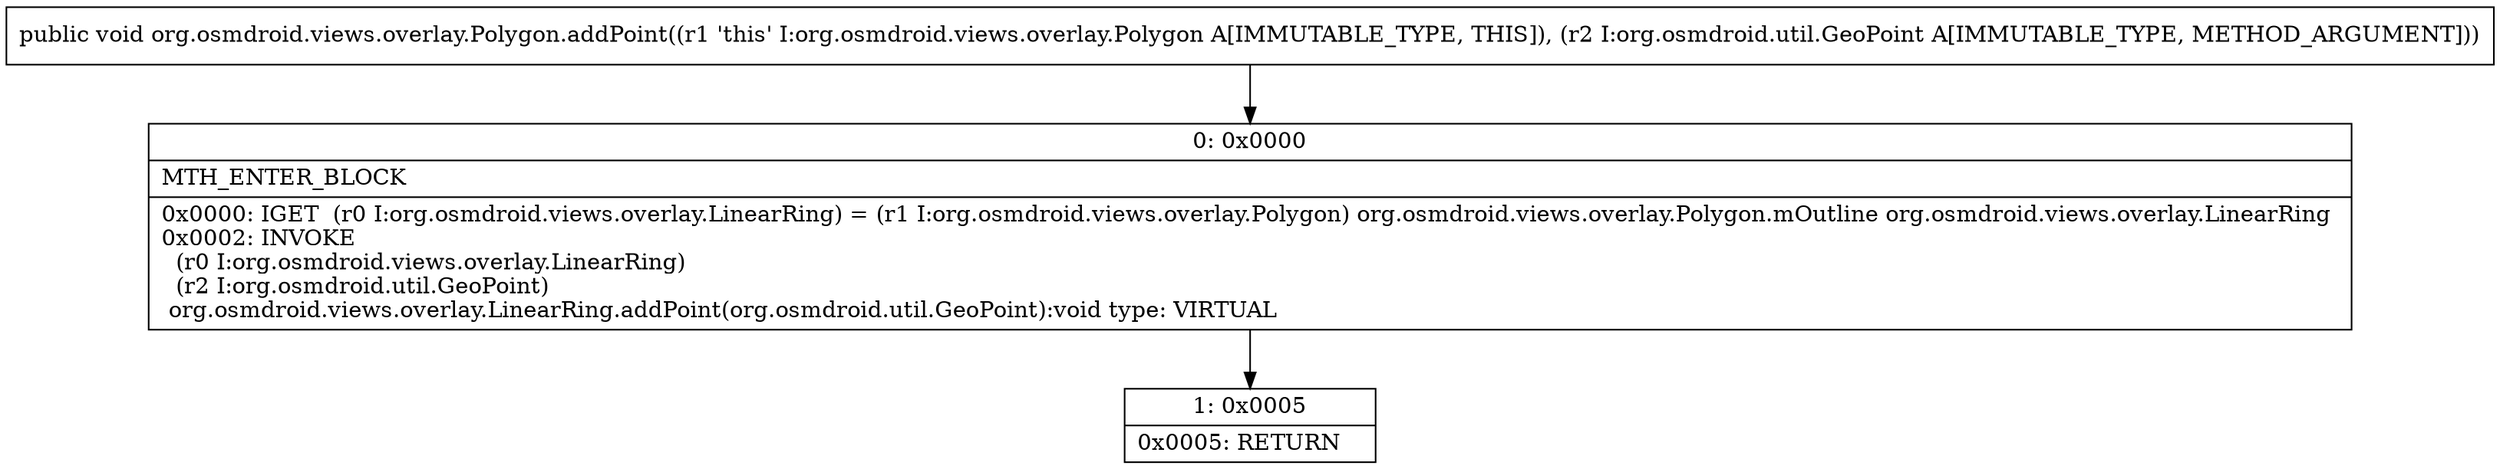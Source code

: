 digraph "CFG fororg.osmdroid.views.overlay.Polygon.addPoint(Lorg\/osmdroid\/util\/GeoPoint;)V" {
Node_0 [shape=record,label="{0\:\ 0x0000|MTH_ENTER_BLOCK\l|0x0000: IGET  (r0 I:org.osmdroid.views.overlay.LinearRing) = (r1 I:org.osmdroid.views.overlay.Polygon) org.osmdroid.views.overlay.Polygon.mOutline org.osmdroid.views.overlay.LinearRing \l0x0002: INVOKE  \l  (r0 I:org.osmdroid.views.overlay.LinearRing)\l  (r2 I:org.osmdroid.util.GeoPoint)\l org.osmdroid.views.overlay.LinearRing.addPoint(org.osmdroid.util.GeoPoint):void type: VIRTUAL \l}"];
Node_1 [shape=record,label="{1\:\ 0x0005|0x0005: RETURN   \l}"];
MethodNode[shape=record,label="{public void org.osmdroid.views.overlay.Polygon.addPoint((r1 'this' I:org.osmdroid.views.overlay.Polygon A[IMMUTABLE_TYPE, THIS]), (r2 I:org.osmdroid.util.GeoPoint A[IMMUTABLE_TYPE, METHOD_ARGUMENT])) }"];
MethodNode -> Node_0;
Node_0 -> Node_1;
}

